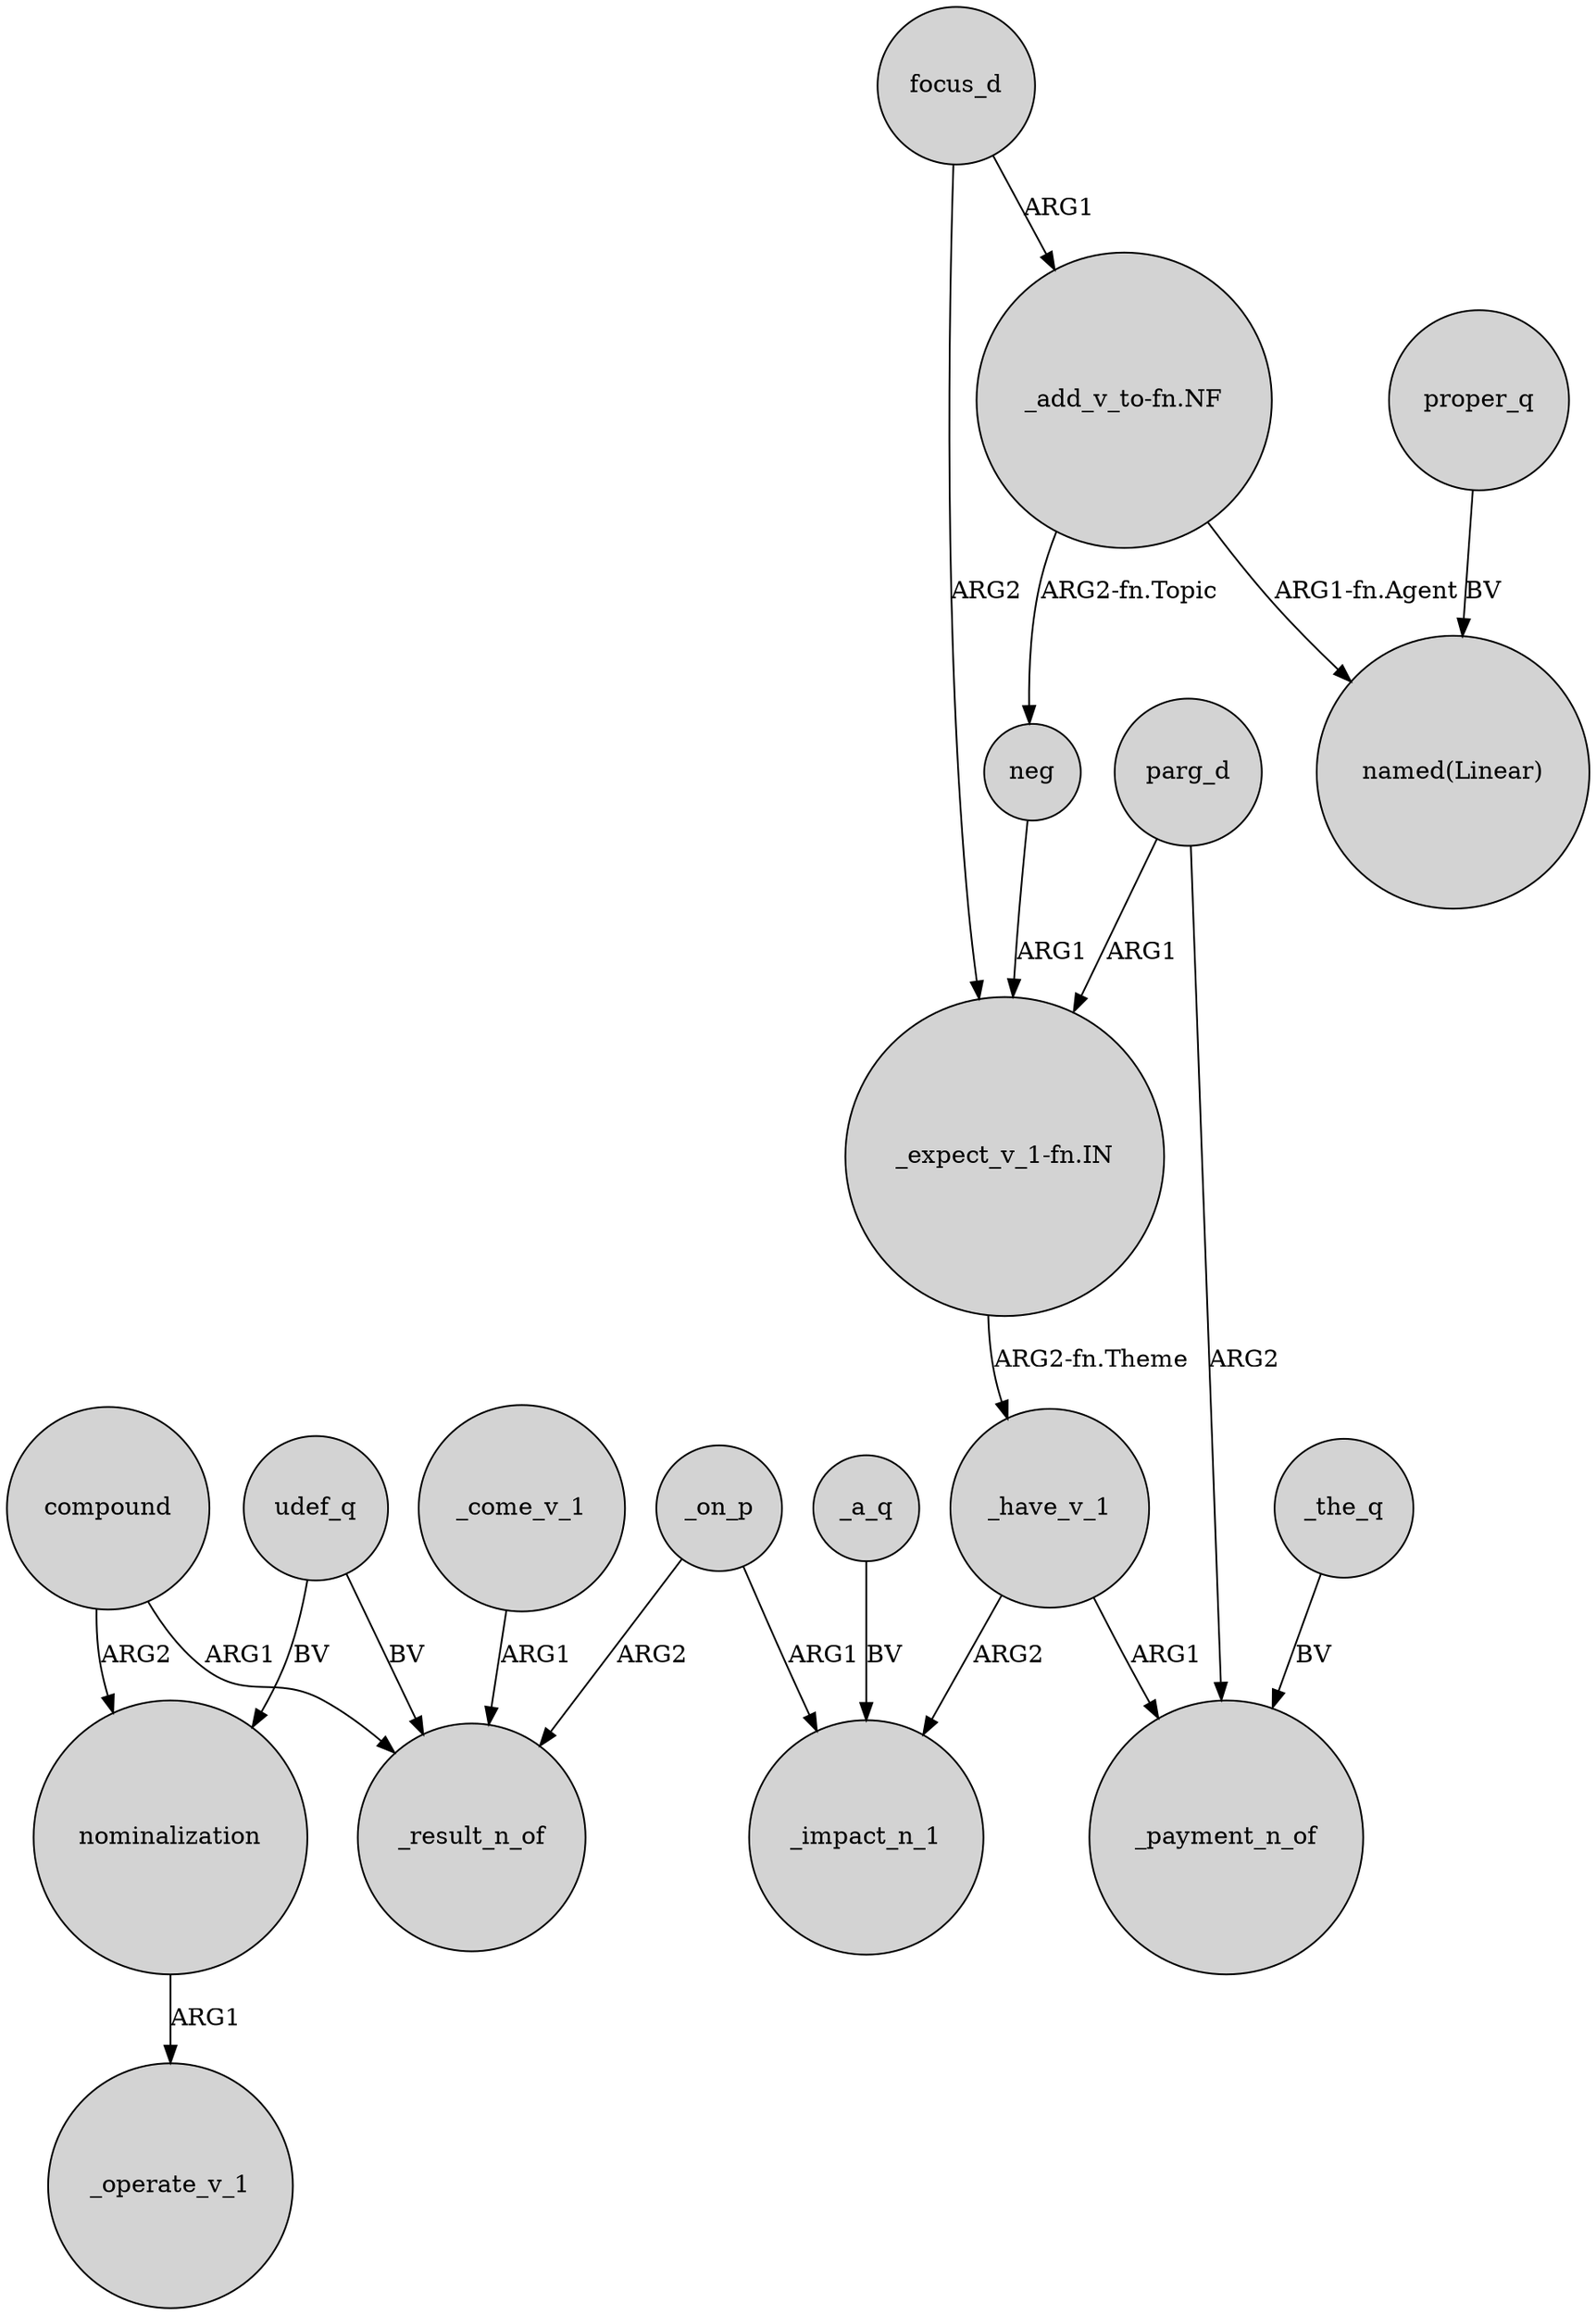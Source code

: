 digraph {
	node [shape=circle style=filled]
	nominalization -> _operate_v_1 [label=ARG1]
	focus_d -> "_expect_v_1-fn.IN" [label=ARG2]
	_come_v_1 -> _result_n_of [label=ARG1]
	_the_q -> _payment_n_of [label=BV]
	proper_q -> "named(Linear)" [label=BV]
	compound -> nominalization [label=ARG2]
	_on_p -> _result_n_of [label=ARG2]
	compound -> _result_n_of [label=ARG1]
	udef_q -> _result_n_of [label=BV]
	"_expect_v_1-fn.IN" -> _have_v_1 [label="ARG2-fn.Theme"]
	parg_d -> "_expect_v_1-fn.IN" [label=ARG1]
	_have_v_1 -> _payment_n_of [label=ARG1]
	udef_q -> nominalization [label=BV]
	"_add_v_to-fn.NF" -> neg [label="ARG2-fn.Topic"]
	_on_p -> _impact_n_1 [label=ARG1]
	_have_v_1 -> _impact_n_1 [label=ARG2]
	focus_d -> "_add_v_to-fn.NF" [label=ARG1]
	parg_d -> _payment_n_of [label=ARG2]
	neg -> "_expect_v_1-fn.IN" [label=ARG1]
	_a_q -> _impact_n_1 [label=BV]
	"_add_v_to-fn.NF" -> "named(Linear)" [label="ARG1-fn.Agent"]
}
